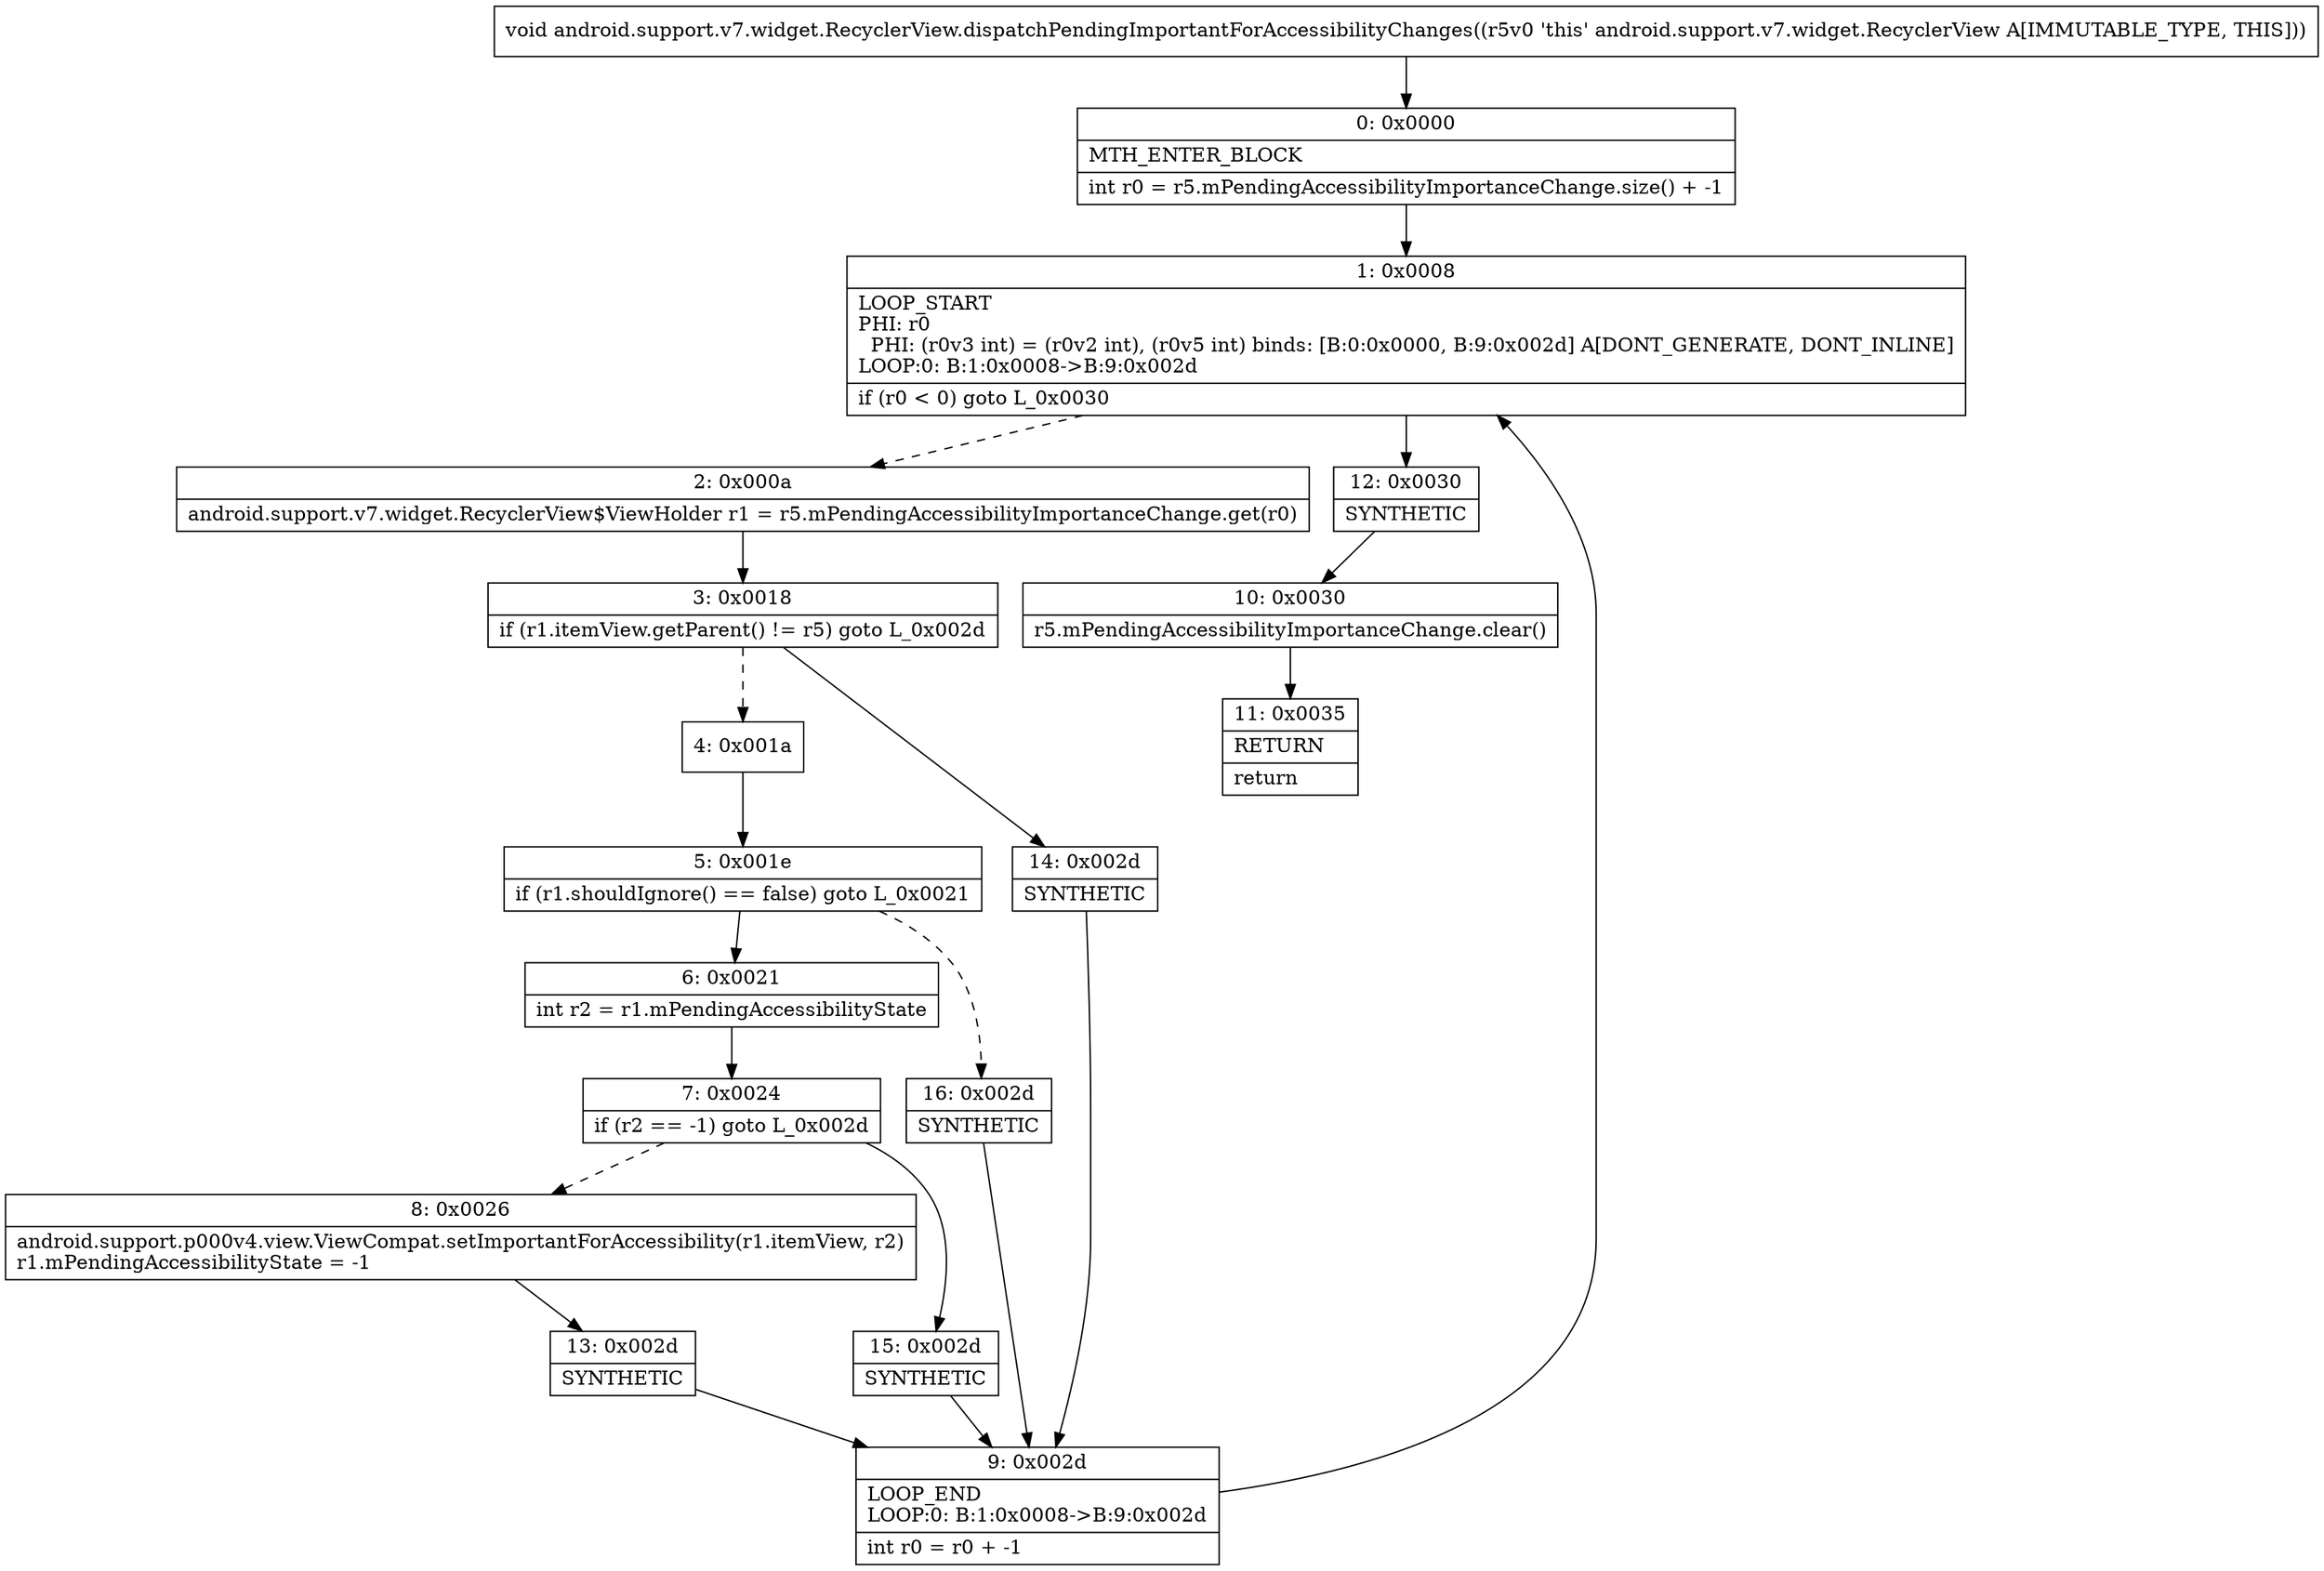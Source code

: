 digraph "CFG forandroid.support.v7.widget.RecyclerView.dispatchPendingImportantForAccessibilityChanges()V" {
Node_0 [shape=record,label="{0\:\ 0x0000|MTH_ENTER_BLOCK\l|int r0 = r5.mPendingAccessibilityImportanceChange.size() + \-1\l}"];
Node_1 [shape=record,label="{1\:\ 0x0008|LOOP_START\lPHI: r0 \l  PHI: (r0v3 int) = (r0v2 int), (r0v5 int) binds: [B:0:0x0000, B:9:0x002d] A[DONT_GENERATE, DONT_INLINE]\lLOOP:0: B:1:0x0008\-\>B:9:0x002d\l|if (r0 \< 0) goto L_0x0030\l}"];
Node_2 [shape=record,label="{2\:\ 0x000a|android.support.v7.widget.RecyclerView$ViewHolder r1 = r5.mPendingAccessibilityImportanceChange.get(r0)\l}"];
Node_3 [shape=record,label="{3\:\ 0x0018|if (r1.itemView.getParent() != r5) goto L_0x002d\l}"];
Node_4 [shape=record,label="{4\:\ 0x001a}"];
Node_5 [shape=record,label="{5\:\ 0x001e|if (r1.shouldIgnore() == false) goto L_0x0021\l}"];
Node_6 [shape=record,label="{6\:\ 0x0021|int r2 = r1.mPendingAccessibilityState\l}"];
Node_7 [shape=record,label="{7\:\ 0x0024|if (r2 == \-1) goto L_0x002d\l}"];
Node_8 [shape=record,label="{8\:\ 0x0026|android.support.p000v4.view.ViewCompat.setImportantForAccessibility(r1.itemView, r2)\lr1.mPendingAccessibilityState = \-1\l}"];
Node_9 [shape=record,label="{9\:\ 0x002d|LOOP_END\lLOOP:0: B:1:0x0008\-\>B:9:0x002d\l|int r0 = r0 + \-1\l}"];
Node_10 [shape=record,label="{10\:\ 0x0030|r5.mPendingAccessibilityImportanceChange.clear()\l}"];
Node_11 [shape=record,label="{11\:\ 0x0035|RETURN\l|return\l}"];
Node_12 [shape=record,label="{12\:\ 0x0030|SYNTHETIC\l}"];
Node_13 [shape=record,label="{13\:\ 0x002d|SYNTHETIC\l}"];
Node_14 [shape=record,label="{14\:\ 0x002d|SYNTHETIC\l}"];
Node_15 [shape=record,label="{15\:\ 0x002d|SYNTHETIC\l}"];
Node_16 [shape=record,label="{16\:\ 0x002d|SYNTHETIC\l}"];
MethodNode[shape=record,label="{void android.support.v7.widget.RecyclerView.dispatchPendingImportantForAccessibilityChanges((r5v0 'this' android.support.v7.widget.RecyclerView A[IMMUTABLE_TYPE, THIS])) }"];
MethodNode -> Node_0;
Node_0 -> Node_1;
Node_1 -> Node_2[style=dashed];
Node_1 -> Node_12;
Node_2 -> Node_3;
Node_3 -> Node_4[style=dashed];
Node_3 -> Node_14;
Node_4 -> Node_5;
Node_5 -> Node_6;
Node_5 -> Node_16[style=dashed];
Node_6 -> Node_7;
Node_7 -> Node_8[style=dashed];
Node_7 -> Node_15;
Node_8 -> Node_13;
Node_9 -> Node_1;
Node_10 -> Node_11;
Node_12 -> Node_10;
Node_13 -> Node_9;
Node_14 -> Node_9;
Node_15 -> Node_9;
Node_16 -> Node_9;
}

